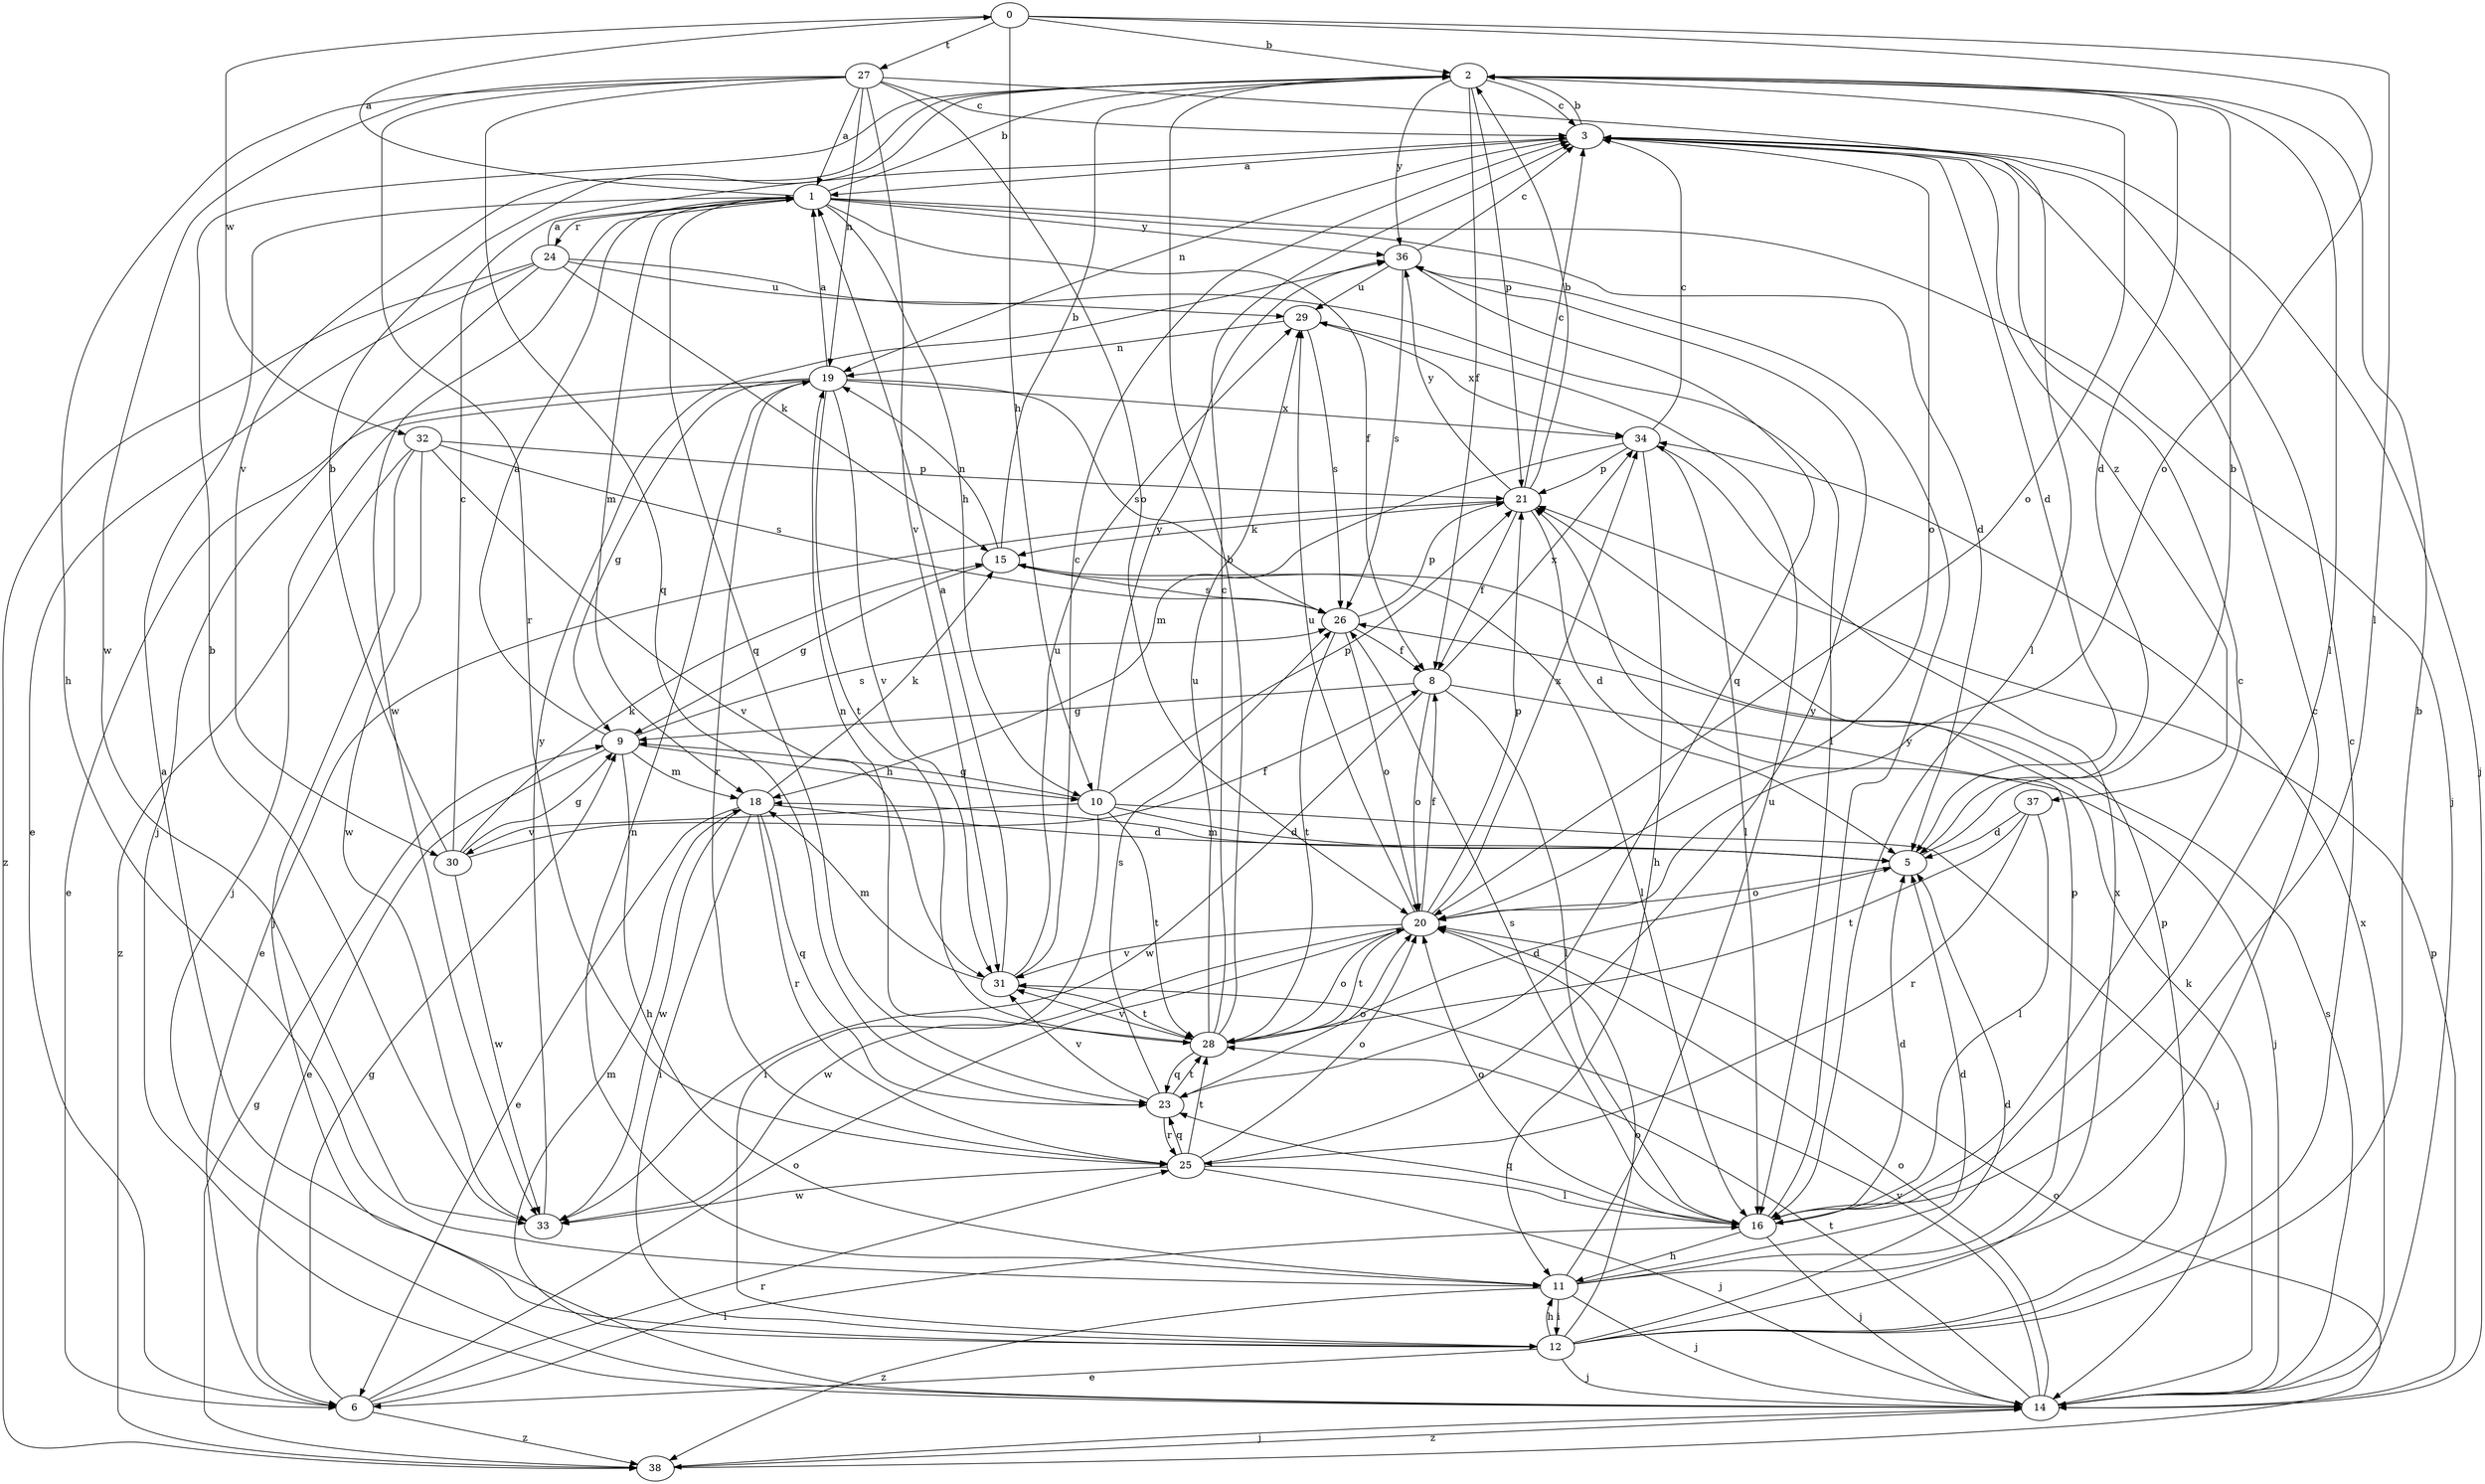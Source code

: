strict digraph  {
0;
1;
2;
3;
5;
6;
8;
9;
10;
11;
12;
14;
15;
16;
18;
19;
20;
21;
23;
24;
25;
26;
27;
28;
29;
30;
31;
32;
33;
34;
36;
37;
38;
0 -> 2  [label=b];
0 -> 10  [label=h];
0 -> 16  [label=l];
0 -> 20  [label=o];
0 -> 27  [label=t];
0 -> 32  [label=w];
1 -> 0  [label=a];
1 -> 2  [label=b];
1 -> 5  [label=d];
1 -> 8  [label=f];
1 -> 10  [label=h];
1 -> 14  [label=j];
1 -> 18  [label=m];
1 -> 23  [label=q];
1 -> 24  [label=r];
1 -> 33  [label=w];
1 -> 36  [label=y];
2 -> 3  [label=c];
2 -> 5  [label=d];
2 -> 8  [label=f];
2 -> 16  [label=l];
2 -> 20  [label=o];
2 -> 21  [label=p];
2 -> 30  [label=v];
2 -> 36  [label=y];
3 -> 1  [label=a];
3 -> 2  [label=b];
3 -> 5  [label=d];
3 -> 14  [label=j];
3 -> 19  [label=n];
3 -> 20  [label=o];
3 -> 37  [label=z];
5 -> 2  [label=b];
5 -> 18  [label=m];
5 -> 20  [label=o];
6 -> 9  [label=g];
6 -> 16  [label=l];
6 -> 20  [label=o];
6 -> 25  [label=r];
6 -> 38  [label=z];
8 -> 9  [label=g];
8 -> 14  [label=j];
8 -> 16  [label=l];
8 -> 20  [label=o];
8 -> 33  [label=w];
8 -> 34  [label=x];
9 -> 1  [label=a];
9 -> 6  [label=e];
9 -> 10  [label=h];
9 -> 11  [label=h];
9 -> 18  [label=m];
9 -> 26  [label=s];
10 -> 5  [label=d];
10 -> 9  [label=g];
10 -> 12  [label=i];
10 -> 14  [label=j];
10 -> 21  [label=p];
10 -> 28  [label=t];
10 -> 30  [label=v];
10 -> 36  [label=y];
11 -> 3  [label=c];
11 -> 5  [label=d];
11 -> 12  [label=i];
11 -> 14  [label=j];
11 -> 19  [label=n];
11 -> 21  [label=p];
11 -> 29  [label=u];
11 -> 38  [label=z];
12 -> 1  [label=a];
12 -> 2  [label=b];
12 -> 3  [label=c];
12 -> 5  [label=d];
12 -> 6  [label=e];
12 -> 11  [label=h];
12 -> 14  [label=j];
12 -> 18  [label=m];
12 -> 20  [label=o];
12 -> 21  [label=p];
12 -> 34  [label=x];
14 -> 15  [label=k];
14 -> 20  [label=o];
14 -> 21  [label=p];
14 -> 26  [label=s];
14 -> 28  [label=t];
14 -> 31  [label=v];
14 -> 34  [label=x];
14 -> 38  [label=z];
15 -> 2  [label=b];
15 -> 9  [label=g];
15 -> 16  [label=l];
15 -> 19  [label=n];
15 -> 26  [label=s];
16 -> 3  [label=c];
16 -> 5  [label=d];
16 -> 11  [label=h];
16 -> 14  [label=j];
16 -> 20  [label=o];
16 -> 23  [label=q];
16 -> 26  [label=s];
16 -> 36  [label=y];
18 -> 5  [label=d];
18 -> 6  [label=e];
18 -> 12  [label=i];
18 -> 15  [label=k];
18 -> 23  [label=q];
18 -> 25  [label=r];
18 -> 33  [label=w];
19 -> 1  [label=a];
19 -> 6  [label=e];
19 -> 9  [label=g];
19 -> 14  [label=j];
19 -> 25  [label=r];
19 -> 26  [label=s];
19 -> 28  [label=t];
19 -> 31  [label=v];
19 -> 34  [label=x];
20 -> 8  [label=f];
20 -> 21  [label=p];
20 -> 28  [label=t];
20 -> 29  [label=u];
20 -> 31  [label=v];
20 -> 33  [label=w];
20 -> 34  [label=x];
21 -> 2  [label=b];
21 -> 3  [label=c];
21 -> 5  [label=d];
21 -> 6  [label=e];
21 -> 8  [label=f];
21 -> 15  [label=k];
21 -> 36  [label=y];
23 -> 20  [label=o];
23 -> 25  [label=r];
23 -> 26  [label=s];
23 -> 28  [label=t];
23 -> 31  [label=v];
24 -> 1  [label=a];
24 -> 6  [label=e];
24 -> 14  [label=j];
24 -> 15  [label=k];
24 -> 16  [label=l];
24 -> 29  [label=u];
24 -> 38  [label=z];
25 -> 14  [label=j];
25 -> 16  [label=l];
25 -> 20  [label=o];
25 -> 23  [label=q];
25 -> 28  [label=t];
25 -> 33  [label=w];
25 -> 36  [label=y];
26 -> 8  [label=f];
26 -> 20  [label=o];
26 -> 21  [label=p];
26 -> 28  [label=t];
27 -> 1  [label=a];
27 -> 3  [label=c];
27 -> 11  [label=h];
27 -> 16  [label=l];
27 -> 19  [label=n];
27 -> 20  [label=o];
27 -> 23  [label=q];
27 -> 25  [label=r];
27 -> 31  [label=v];
27 -> 33  [label=w];
28 -> 2  [label=b];
28 -> 3  [label=c];
28 -> 5  [label=d];
28 -> 19  [label=n];
28 -> 20  [label=o];
28 -> 23  [label=q];
28 -> 29  [label=u];
28 -> 31  [label=v];
29 -> 19  [label=n];
29 -> 26  [label=s];
29 -> 34  [label=x];
30 -> 2  [label=b];
30 -> 3  [label=c];
30 -> 8  [label=f];
30 -> 9  [label=g];
30 -> 15  [label=k];
30 -> 33  [label=w];
31 -> 1  [label=a];
31 -> 3  [label=c];
31 -> 18  [label=m];
31 -> 28  [label=t];
31 -> 29  [label=u];
32 -> 14  [label=j];
32 -> 21  [label=p];
32 -> 26  [label=s];
32 -> 31  [label=v];
32 -> 33  [label=w];
32 -> 38  [label=z];
33 -> 2  [label=b];
33 -> 36  [label=y];
34 -> 3  [label=c];
34 -> 11  [label=h];
34 -> 16  [label=l];
34 -> 18  [label=m];
34 -> 21  [label=p];
36 -> 3  [label=c];
36 -> 23  [label=q];
36 -> 26  [label=s];
36 -> 29  [label=u];
37 -> 5  [label=d];
37 -> 16  [label=l];
37 -> 25  [label=r];
37 -> 28  [label=t];
38 -> 9  [label=g];
38 -> 14  [label=j];
38 -> 20  [label=o];
}
